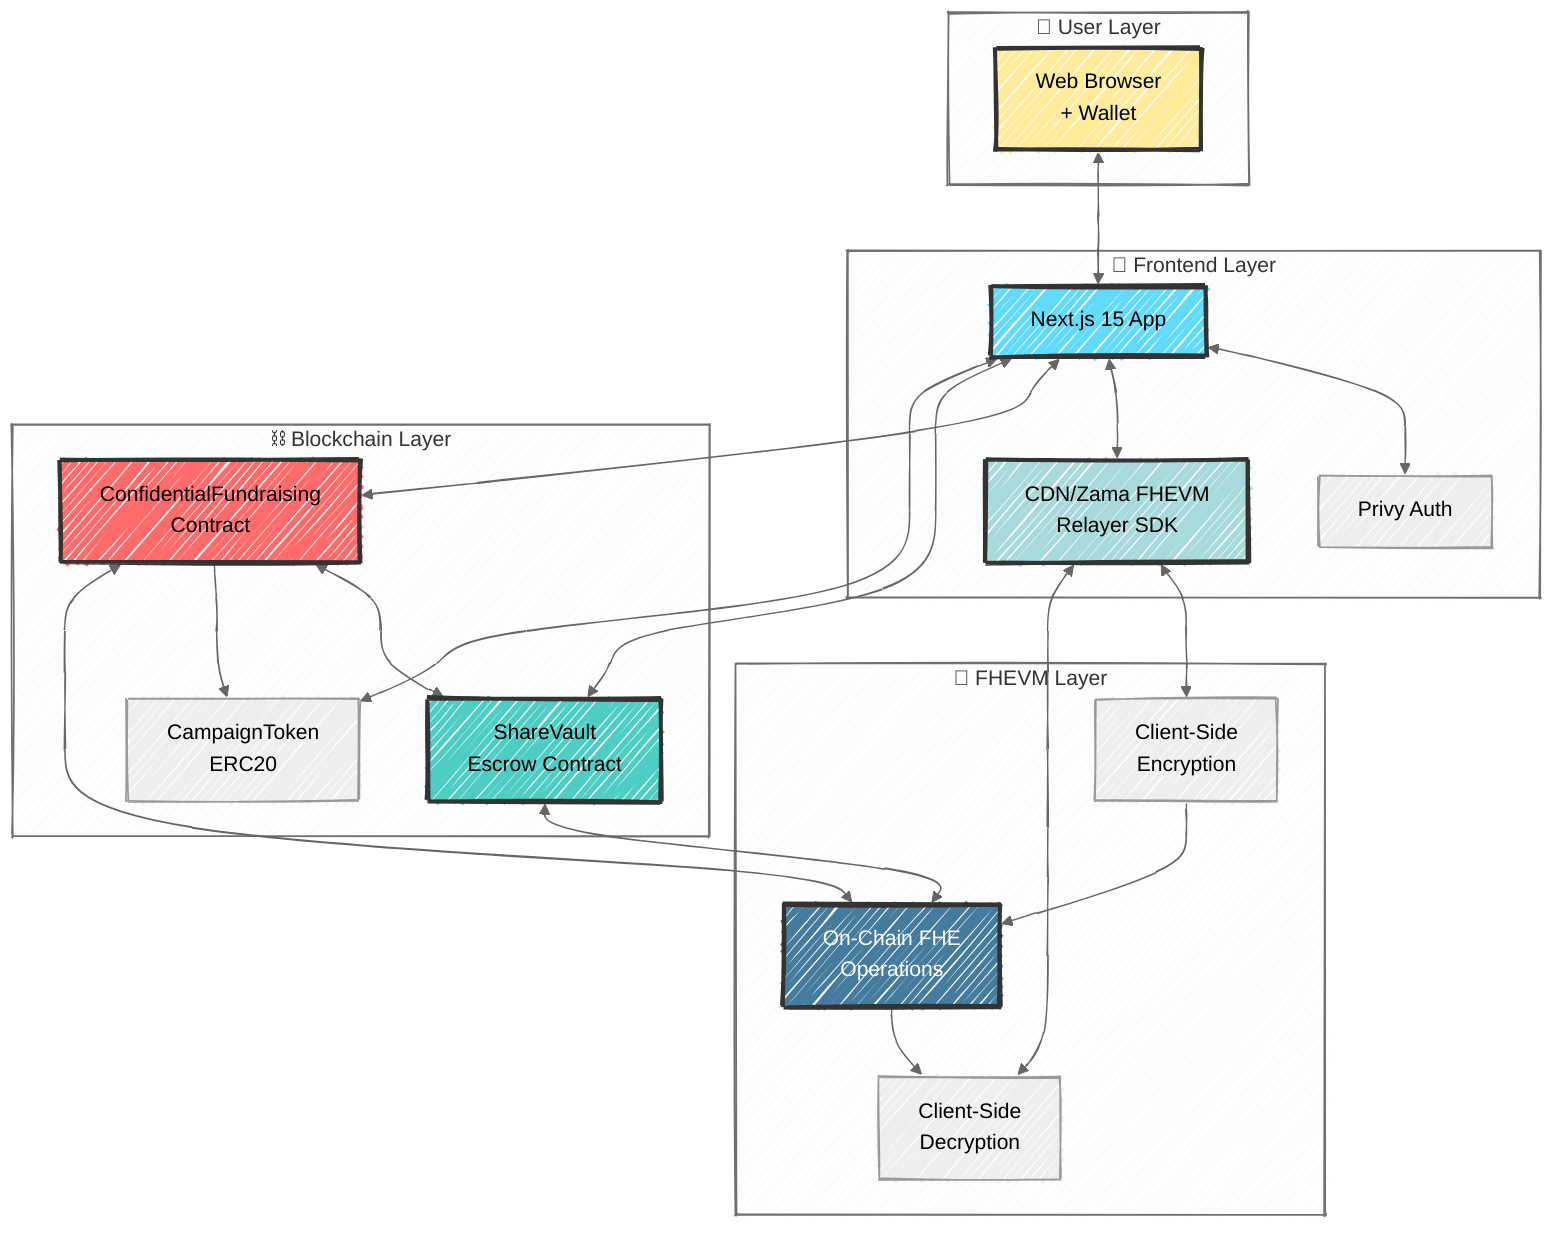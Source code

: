 ---
config:
  look: handDrawn
  theme: neutral
---

graph TB
    subgraph "👤 User Layer"
        User[Web Browser<br/>+ Wallet]
    end

    subgraph "🎨 Frontend Layer"
        NextJS[Next.js 15 App]
        Privy[Privy Auth]
        FHEVM_SDK[CDN/Zama FHEVM<br/>Relayer SDK]
    end

    subgraph "⛓️ Blockchain Layer"
        CF[ConfidentialFundraising<br/>Contract]
        SV[ShareVault<br/>Escrow Contract]
        CT[CampaignToken<br/>ERC20]
    end

    subgraph "🔐 FHEVM Layer"
        Encrypt[Client-Side<br/>Encryption]
        Decrypt[Client-Side<br/>Decryption]
        FHE_Ops[On-Chain FHE<br/>Operations]
    end

    User <--> NextJS
    NextJS <--> Privy
    NextJS <--> FHEVM_SDK
    FHEVM_SDK <--> Encrypt
    FHEVM_SDK <--> Decrypt
    NextJS <--> CF
    NextJS <--> SV
    NextJS <--> CT
    CF <--> SV
    CF --> CT
    CF <--> FHE_Ops
    SV <--> FHE_Ops
    Encrypt --> FHE_Ops
    FHE_Ops --> Decrypt

    style User fill:#ffeb99,stroke:#333,stroke-width:3px
    style NextJS fill:#61dafb,stroke:#333,stroke-width:3px
    style CF fill:#ff6b6b,stroke:#333,stroke-width:3px
    style SV fill:#4ecdc4,stroke:#333,stroke-width:3px
    style FHEVM_SDK fill:#a8dadc,stroke:#333,stroke-width:3px
    style FHE_Ops fill:#457b9d,stroke:#333,stroke-width:3px,color:#fff